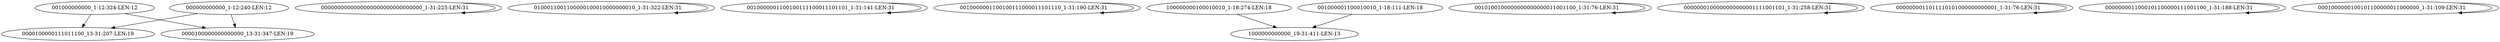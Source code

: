 digraph G {
    "001000000000_1-12:324-LEN:12" -> "0000100000111011100_13-31:207-LEN:19";
    "001000000000_1-12:324-LEN:12" -> "0000100000000000000_13-31:347-LEN:19";
    "0000000000000000000000000000000_1-31:225-LEN:31" -> "0000000000000000000000000000000_1-31:225-LEN:31";
    "0100011001100000100010000000010_1-31:322-LEN:31" -> "0100011001100000100010000000010_1-31:322-LEN:31";
    "0010000001100100111100011101101_1-31:141-LEN:31" -> "0010000001100100111100011101101_1-31:141-LEN:31";
    "0010000001100100111000011101110_1-31:190-LEN:31" -> "0010000001100100111000011101110_1-31:190-LEN:31";
    "100000000100010010_1-18:274-LEN:18" -> "1000000000000_19-31:411-LEN:13";
    "000000000000_1-12:240-LEN:12" -> "0000100000111011100_13-31:207-LEN:19";
    "000000000000_1-12:240-LEN:12" -> "0000100000000000000_13-31:347-LEN:19";
    "0010100100000000000000011001100_1-31:76-LEN:31" -> "0010100100000000000000011001100_1-31:76-LEN:31";
    "0000000100000000000001111001101_1-31:258-LEN:31" -> "0000000100000000000001111001101_1-31:258-LEN:31";
    "0000000011011110101000000000001_1-31:76-LEN:31" -> "0000000011011110101000000000001_1-31:76-LEN:31";
    "0000000011000101100000111001100_1-31:188-LEN:31" -> "0000000011000101100000111001100_1-31:188-LEN:31";
    "0001000000100101100000011000000_1-31:109-LEN:31" -> "0001000000100101100000011000000_1-31:109-LEN:31";
    "001000001100010010_1-18:111-LEN:18" -> "1000000000000_19-31:411-LEN:13";
}
